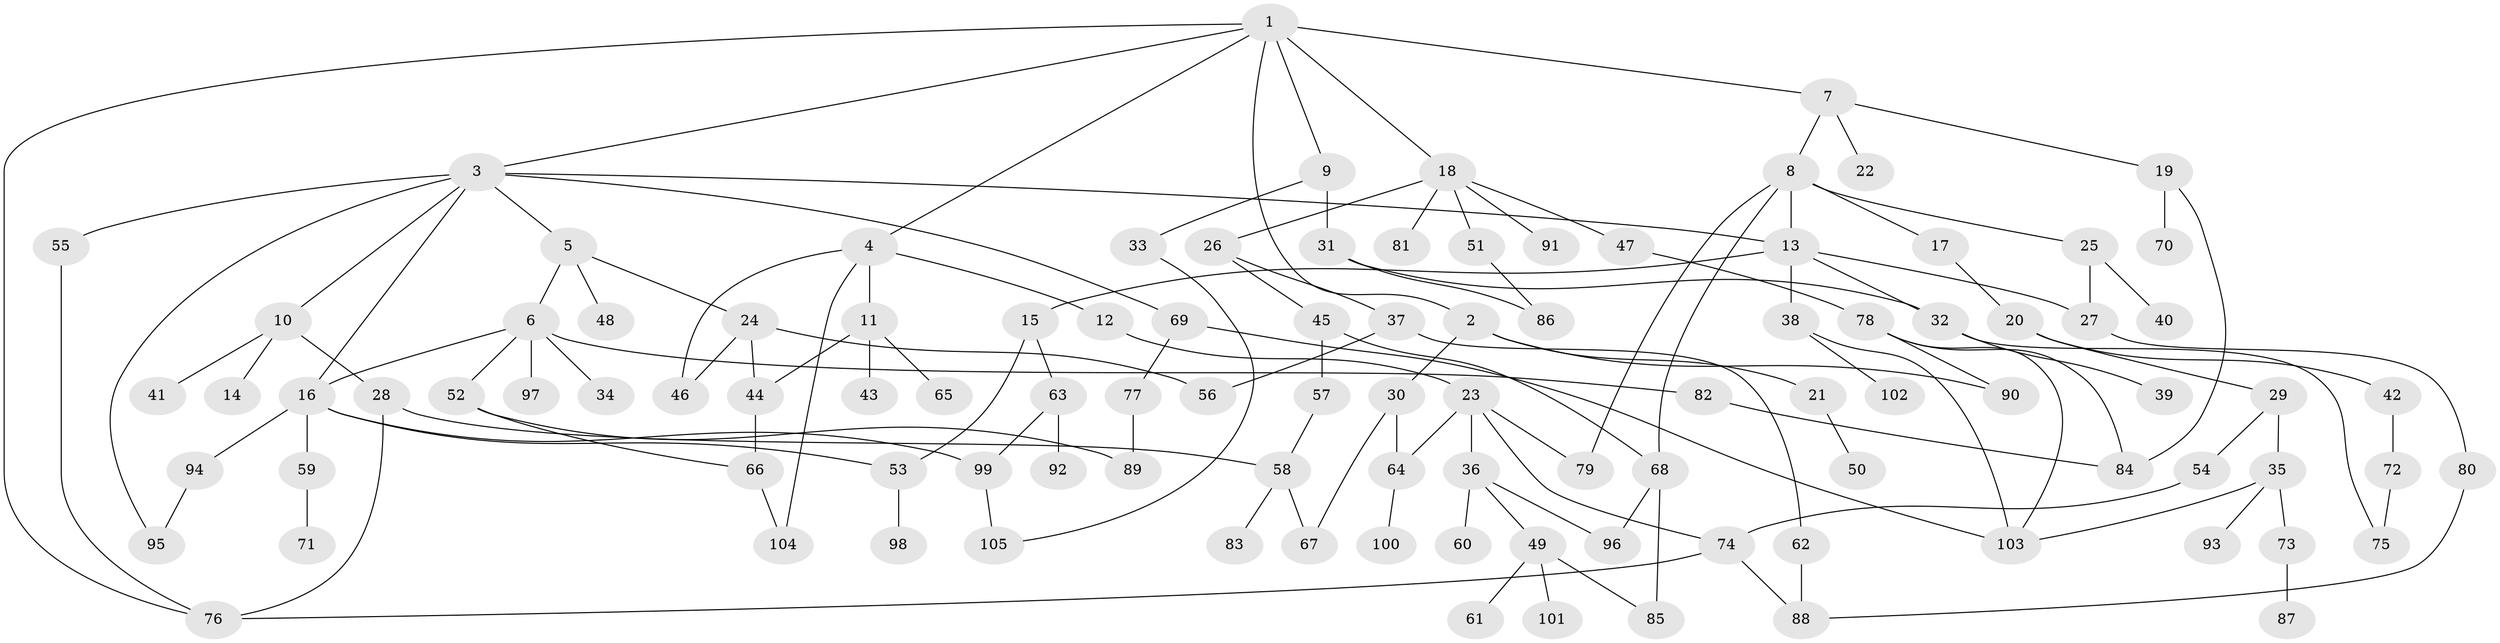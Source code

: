 // coarse degree distribution, {7: 0.043478260869565216, 4: 0.13043478260869565, 11: 0.014492753623188406, 5: 0.10144927536231885, 3: 0.2028985507246377, 8: 0.014492753623188406, 2: 0.2463768115942029, 1: 0.2463768115942029}
// Generated by graph-tools (version 1.1) at 2025/51/02/27/25 19:51:39]
// undirected, 105 vertices, 139 edges
graph export_dot {
graph [start="1"]
  node [color=gray90,style=filled];
  1;
  2;
  3;
  4;
  5;
  6;
  7;
  8;
  9;
  10;
  11;
  12;
  13;
  14;
  15;
  16;
  17;
  18;
  19;
  20;
  21;
  22;
  23;
  24;
  25;
  26;
  27;
  28;
  29;
  30;
  31;
  32;
  33;
  34;
  35;
  36;
  37;
  38;
  39;
  40;
  41;
  42;
  43;
  44;
  45;
  46;
  47;
  48;
  49;
  50;
  51;
  52;
  53;
  54;
  55;
  56;
  57;
  58;
  59;
  60;
  61;
  62;
  63;
  64;
  65;
  66;
  67;
  68;
  69;
  70;
  71;
  72;
  73;
  74;
  75;
  76;
  77;
  78;
  79;
  80;
  81;
  82;
  83;
  84;
  85;
  86;
  87;
  88;
  89;
  90;
  91;
  92;
  93;
  94;
  95;
  96;
  97;
  98;
  99;
  100;
  101;
  102;
  103;
  104;
  105;
  1 -- 2;
  1 -- 3;
  1 -- 4;
  1 -- 7;
  1 -- 9;
  1 -- 18;
  1 -- 76;
  2 -- 21;
  2 -- 30;
  2 -- 90;
  3 -- 5;
  3 -- 10;
  3 -- 13;
  3 -- 55;
  3 -- 69;
  3 -- 95;
  3 -- 16;
  4 -- 11;
  4 -- 12;
  4 -- 46;
  4 -- 104;
  5 -- 6;
  5 -- 24;
  5 -- 48;
  6 -- 16;
  6 -- 34;
  6 -- 52;
  6 -- 82;
  6 -- 97;
  7 -- 8;
  7 -- 19;
  7 -- 22;
  8 -- 17;
  8 -- 25;
  8 -- 68;
  8 -- 79;
  8 -- 13;
  9 -- 31;
  9 -- 33;
  10 -- 14;
  10 -- 28;
  10 -- 41;
  11 -- 43;
  11 -- 65;
  11 -- 44;
  12 -- 23;
  13 -- 15;
  13 -- 27;
  13 -- 32;
  13 -- 38;
  15 -- 63;
  15 -- 53;
  16 -- 53;
  16 -- 59;
  16 -- 94;
  16 -- 99;
  17 -- 20;
  18 -- 26;
  18 -- 47;
  18 -- 51;
  18 -- 81;
  18 -- 91;
  19 -- 70;
  19 -- 84;
  20 -- 29;
  20 -- 42;
  21 -- 50;
  23 -- 36;
  23 -- 64;
  23 -- 74;
  23 -- 79;
  24 -- 44;
  24 -- 46;
  24 -- 56;
  25 -- 40;
  25 -- 27;
  26 -- 37;
  26 -- 45;
  27 -- 80;
  28 -- 58;
  28 -- 76;
  29 -- 35;
  29 -- 54;
  30 -- 67;
  30 -- 64;
  31 -- 86;
  31 -- 32;
  32 -- 39;
  32 -- 75;
  33 -- 105;
  35 -- 73;
  35 -- 93;
  35 -- 103;
  36 -- 49;
  36 -- 60;
  36 -- 96;
  37 -- 56;
  37 -- 62;
  38 -- 102;
  38 -- 103;
  42 -- 72;
  44 -- 66;
  45 -- 57;
  45 -- 68;
  47 -- 78;
  49 -- 61;
  49 -- 85;
  49 -- 101;
  51 -- 86;
  52 -- 66;
  52 -- 89;
  53 -- 98;
  54 -- 74;
  55 -- 76;
  57 -- 58;
  58 -- 83;
  58 -- 67;
  59 -- 71;
  62 -- 88;
  63 -- 92;
  63 -- 99;
  64 -- 100;
  66 -- 104;
  68 -- 85;
  68 -- 96;
  69 -- 77;
  69 -- 103;
  72 -- 75;
  73 -- 87;
  74 -- 88;
  74 -- 76;
  77 -- 89;
  78 -- 103;
  78 -- 84;
  78 -- 90;
  80 -- 88;
  82 -- 84;
  94 -- 95;
  99 -- 105;
}
